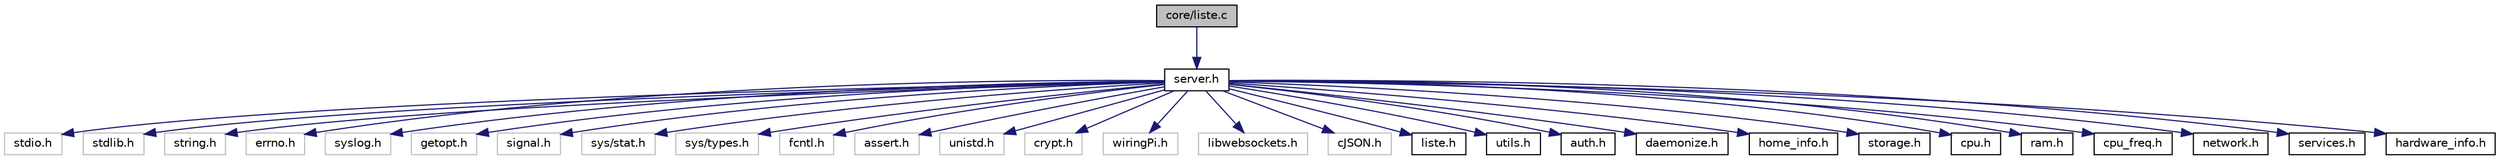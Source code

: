 digraph "core/liste.c"
{
  edge [fontname="Helvetica",fontsize="10",labelfontname="Helvetica",labelfontsize="10"];
  node [fontname="Helvetica",fontsize="10",shape=record];
  Node1 [label="core/liste.c",height=0.2,width=0.4,color="black", fillcolor="grey75", style="filled", fontcolor="black"];
  Node1 -> Node2 [color="midnightblue",fontsize="10",style="solid",fontname="Helvetica"];
  Node2 [label="server.h",height=0.2,width=0.4,color="black", fillcolor="white", style="filled",URL="$server_8h.html",tooltip="Function prototypes for the server.c. "];
  Node2 -> Node3 [color="midnightblue",fontsize="10",style="solid",fontname="Helvetica"];
  Node3 [label="stdio.h",height=0.2,width=0.4,color="grey75", fillcolor="white", style="filled"];
  Node2 -> Node4 [color="midnightblue",fontsize="10",style="solid",fontname="Helvetica"];
  Node4 [label="stdlib.h",height=0.2,width=0.4,color="grey75", fillcolor="white", style="filled"];
  Node2 -> Node5 [color="midnightblue",fontsize="10",style="solid",fontname="Helvetica"];
  Node5 [label="string.h",height=0.2,width=0.4,color="grey75", fillcolor="white", style="filled"];
  Node2 -> Node6 [color="midnightblue",fontsize="10",style="solid",fontname="Helvetica"];
  Node6 [label="errno.h",height=0.2,width=0.4,color="grey75", fillcolor="white", style="filled"];
  Node2 -> Node7 [color="midnightblue",fontsize="10",style="solid",fontname="Helvetica"];
  Node7 [label="syslog.h",height=0.2,width=0.4,color="grey75", fillcolor="white", style="filled"];
  Node2 -> Node8 [color="midnightblue",fontsize="10",style="solid",fontname="Helvetica"];
  Node8 [label="getopt.h",height=0.2,width=0.4,color="grey75", fillcolor="white", style="filled"];
  Node2 -> Node9 [color="midnightblue",fontsize="10",style="solid",fontname="Helvetica"];
  Node9 [label="signal.h",height=0.2,width=0.4,color="grey75", fillcolor="white", style="filled"];
  Node2 -> Node10 [color="midnightblue",fontsize="10",style="solid",fontname="Helvetica"];
  Node10 [label="sys/stat.h",height=0.2,width=0.4,color="grey75", fillcolor="white", style="filled"];
  Node2 -> Node11 [color="midnightblue",fontsize="10",style="solid",fontname="Helvetica"];
  Node11 [label="sys/types.h",height=0.2,width=0.4,color="grey75", fillcolor="white", style="filled"];
  Node2 -> Node12 [color="midnightblue",fontsize="10",style="solid",fontname="Helvetica"];
  Node12 [label="fcntl.h",height=0.2,width=0.4,color="grey75", fillcolor="white", style="filled"];
  Node2 -> Node13 [color="midnightblue",fontsize="10",style="solid",fontname="Helvetica"];
  Node13 [label="assert.h",height=0.2,width=0.4,color="grey75", fillcolor="white", style="filled"];
  Node2 -> Node14 [color="midnightblue",fontsize="10",style="solid",fontname="Helvetica"];
  Node14 [label="unistd.h",height=0.2,width=0.4,color="grey75", fillcolor="white", style="filled"];
  Node2 -> Node15 [color="midnightblue",fontsize="10",style="solid",fontname="Helvetica"];
  Node15 [label="crypt.h",height=0.2,width=0.4,color="grey75", fillcolor="white", style="filled"];
  Node2 -> Node16 [color="midnightblue",fontsize="10",style="solid",fontname="Helvetica"];
  Node16 [label="wiringPi.h",height=0.2,width=0.4,color="grey75", fillcolor="white", style="filled"];
  Node2 -> Node17 [color="midnightblue",fontsize="10",style="solid",fontname="Helvetica"];
  Node17 [label="libwebsockets.h",height=0.2,width=0.4,color="grey75", fillcolor="white", style="filled"];
  Node2 -> Node18 [color="midnightblue",fontsize="10",style="solid",fontname="Helvetica"];
  Node18 [label="cJSON.h",height=0.2,width=0.4,color="grey75", fillcolor="white", style="filled"];
  Node2 -> Node19 [color="midnightblue",fontsize="10",style="solid",fontname="Helvetica"];
  Node19 [label="liste.h",height=0.2,width=0.4,color="black", fillcolor="white", style="filled",URL="$liste_8h.html",tooltip="Function prototypes for client list liste.c. "];
  Node2 -> Node20 [color="midnightblue",fontsize="10",style="solid",fontname="Helvetica"];
  Node20 [label="utils.h",height=0.2,width=0.4,color="black", fillcolor="white", style="filled",URL="$utils_8h.html",tooltip="Function prototypes for the utils.c. "];
  Node2 -> Node21 [color="midnightblue",fontsize="10",style="solid",fontname="Helvetica"];
  Node21 [label="auth.h",height=0.2,width=0.4,color="black", fillcolor="white", style="filled",URL="$auth_8h.html",tooltip="Function prototypes for auth.h. "];
  Node2 -> Node22 [color="midnightblue",fontsize="10",style="solid",fontname="Helvetica"];
  Node22 [label="daemonize.h",height=0.2,width=0.4,color="black", fillcolor="white", style="filled",URL="$daemonize_8h.html",tooltip="Function prototypes for daemonize.c. "];
  Node2 -> Node23 [color="midnightblue",fontsize="10",style="solid",fontname="Helvetica"];
  Node23 [label="home_info.h",height=0.2,width=0.4,color="black", fillcolor="white", style="filled",URL="$home__info_8h_source.html"];
  Node2 -> Node24 [color="midnightblue",fontsize="10",style="solid",fontname="Helvetica"];
  Node24 [label="storage.h",height=0.2,width=0.4,color="black", fillcolor="white", style="filled",URL="$storage_8h.html",tooltip="Function prototypes for client list storage.c. "];
  Node2 -> Node25 [color="midnightblue",fontsize="10",style="solid",fontname="Helvetica"];
  Node25 [label="cpu.h",height=0.2,width=0.4,color="black", fillcolor="white", style="filled",URL="$cpu_8h.html",tooltip="Function prototypes for cpu.c. "];
  Node2 -> Node26 [color="midnightblue",fontsize="10",style="solid",fontname="Helvetica"];
  Node26 [label="ram.h",height=0.2,width=0.4,color="black", fillcolor="white", style="filled",URL="$ram_8h_source.html"];
  Node2 -> Node27 [color="midnightblue",fontsize="10",style="solid",fontname="Helvetica"];
  Node27 [label="cpu_freq.h",height=0.2,width=0.4,color="black", fillcolor="white", style="filled",URL="$cpu__freq_8h.html",tooltip="Function prototypes for cpu_freq.c. "];
  Node2 -> Node28 [color="midnightblue",fontsize="10",style="solid",fontname="Helvetica"];
  Node28 [label="network.h",height=0.2,width=0.4,color="black", fillcolor="white", style="filled",URL="$network_8h.html",tooltip="Function prototypes for network.c. "];
  Node2 -> Node29 [color="midnightblue",fontsize="10",style="solid",fontname="Helvetica"];
  Node29 [label="services.h",height=0.2,width=0.4,color="black", fillcolor="white", style="filled",URL="$services_8h_source.html"];
  Node2 -> Node30 [color="midnightblue",fontsize="10",style="solid",fontname="Helvetica"];
  Node30 [label="hardware_info.h",height=0.2,width=0.4,color="black", fillcolor="white", style="filled",URL="$hardware__info_8h.html",tooltip="Function prototypes for the hardware_info.c. "];
}
